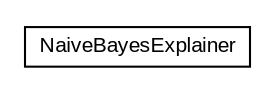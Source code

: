 #!/usr/local/bin/dot
#
# Class diagram 
# Generated by UMLGraph version 5.3 (http://www.umlgraph.org/)
#

digraph G {
	edge [fontname="arial",fontsize=10,labelfontname="arial",labelfontsize=10];
	node [fontname="arial",fontsize=10,shape=plaintext];
	nodesep=0.25;
	ranksep=0.5;
	// context.arch.intelligibility.weka.bayes.NaiveBayesExplainer
	c7420 [label=<<table title="context.arch.intelligibility.weka.bayes.NaiveBayesExplainer" border="0" cellborder="1" cellspacing="0" cellpadding="2" port="p" href="./NaiveBayesExplainer.html">
		<tr><td><table border="0" cellspacing="0" cellpadding="1">
<tr><td align="center" balign="center"> NaiveBayesExplainer </td></tr>
		</table></td></tr>
		</table>>, fontname="arial", fontcolor="black", fontsize=10.0];
}

